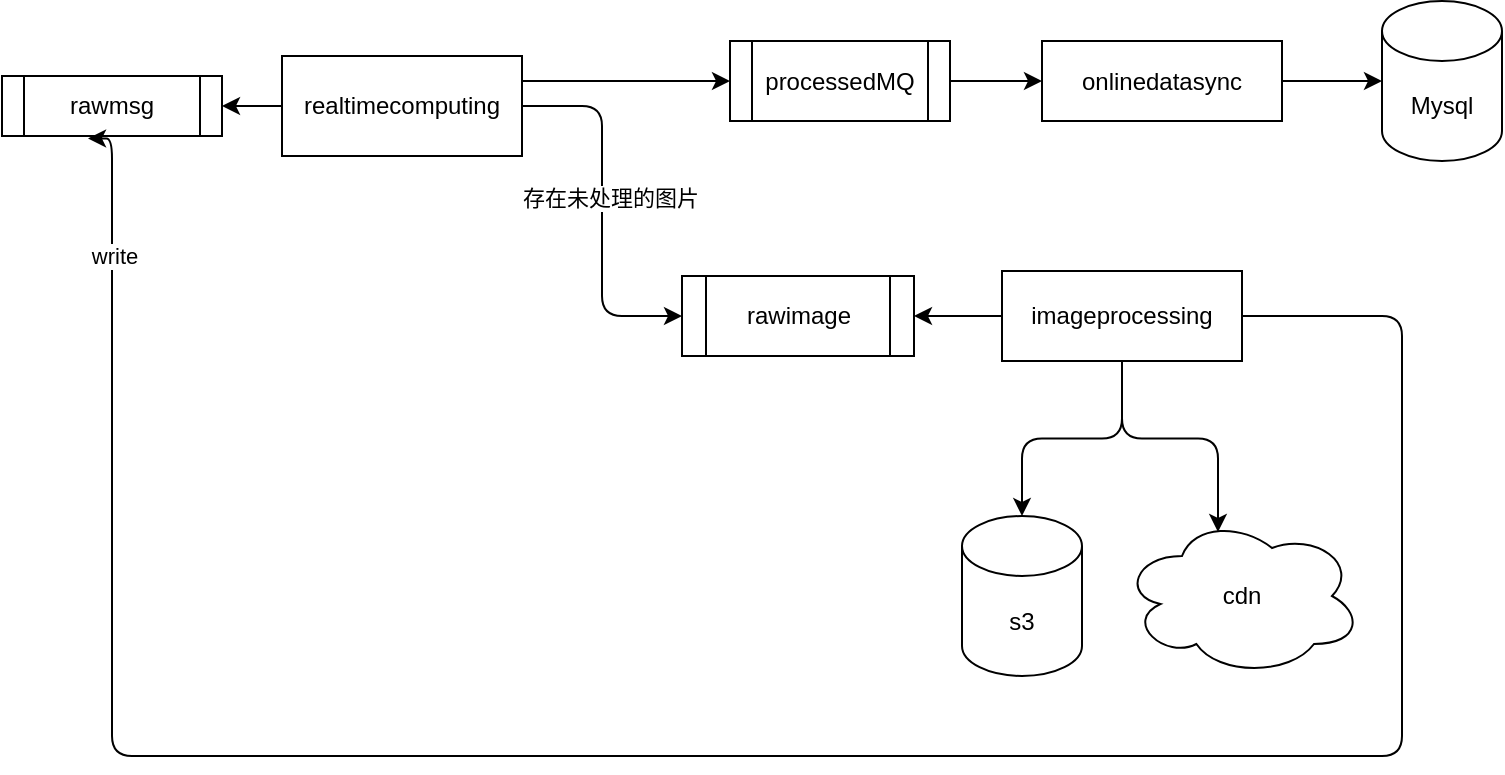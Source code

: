 <mxfile version="20.8.23" type="github">
  <diagram name="第 1 页" id="1XXpXtOkjBUIMSISewDr">
    <mxGraphModel dx="1306" dy="771" grid="1" gridSize="10" guides="1" tooltips="1" connect="1" arrows="1" fold="1" page="1" pageScale="1" pageWidth="827" pageHeight="1169" math="0" shadow="0">
      <root>
        <mxCell id="0" />
        <mxCell id="1" parent="0" />
        <mxCell id="e7Mo19qrPjvFysMxqBRO-8" style="edgeStyle=orthogonalEdgeStyle;rounded=0;orthogonalLoop=1;jettySize=auto;html=1;exitX=0;exitY=0.5;exitDx=0;exitDy=0;entryX=1;entryY=0.5;entryDx=0;entryDy=0;" edge="1" parent="1" source="e7Mo19qrPjvFysMxqBRO-1" target="e7Mo19qrPjvFysMxqBRO-7">
          <mxGeometry relative="1" as="geometry" />
        </mxCell>
        <mxCell id="e7Mo19qrPjvFysMxqBRO-22" style="edgeStyle=orthogonalEdgeStyle;rounded=1;orthogonalLoop=1;jettySize=auto;html=1;exitX=1;exitY=0.5;exitDx=0;exitDy=0;entryX=0;entryY=0.5;entryDx=0;entryDy=0;" edge="1" parent="1" source="e7Mo19qrPjvFysMxqBRO-1" target="e7Mo19qrPjvFysMxqBRO-2">
          <mxGeometry relative="1" as="geometry" />
        </mxCell>
        <mxCell id="e7Mo19qrPjvFysMxqBRO-24" value="存在未处理的图片" style="edgeLabel;html=1;align=center;verticalAlign=middle;resizable=0;points=[];" vertex="1" connectable="0" parent="e7Mo19qrPjvFysMxqBRO-22">
          <mxGeometry x="-0.07" y="4" relative="1" as="geometry">
            <mxPoint as="offset" />
          </mxGeometry>
        </mxCell>
        <mxCell id="e7Mo19qrPjvFysMxqBRO-25" style="edgeStyle=orthogonalEdgeStyle;rounded=1;orthogonalLoop=1;jettySize=auto;html=1;exitX=1;exitY=0.25;exitDx=0;exitDy=0;entryX=0;entryY=0.5;entryDx=0;entryDy=0;" edge="1" parent="1" source="e7Mo19qrPjvFysMxqBRO-1" target="e7Mo19qrPjvFysMxqBRO-19">
          <mxGeometry relative="1" as="geometry" />
        </mxCell>
        <mxCell id="e7Mo19qrPjvFysMxqBRO-1" value="realtimecomputing" style="rounded=0;whiteSpace=wrap;html=1;" vertex="1" parent="1">
          <mxGeometry x="190" y="180" width="120" height="50" as="geometry" />
        </mxCell>
        <mxCell id="e7Mo19qrPjvFysMxqBRO-2" value="rawimage" style="shape=process;whiteSpace=wrap;html=1;backgroundOutline=1;" vertex="1" parent="1">
          <mxGeometry x="390" y="290" width="116" height="40" as="geometry" />
        </mxCell>
        <mxCell id="e7Mo19qrPjvFysMxqBRO-4" value="s3" style="shape=cylinder3;whiteSpace=wrap;html=1;boundedLbl=1;backgroundOutline=1;size=15;" vertex="1" parent="1">
          <mxGeometry x="530" y="410" width="60" height="80" as="geometry" />
        </mxCell>
        <mxCell id="e7Mo19qrPjvFysMxqBRO-5" value="cdn" style="ellipse;shape=cloud;whiteSpace=wrap;html=1;" vertex="1" parent="1">
          <mxGeometry x="610" y="410" width="120" height="80" as="geometry" />
        </mxCell>
        <mxCell id="e7Mo19qrPjvFysMxqBRO-7" value="rawmsg" style="shape=process;whiteSpace=wrap;html=1;backgroundOutline=1;" vertex="1" parent="1">
          <mxGeometry x="50" y="190" width="110" height="30" as="geometry" />
        </mxCell>
        <mxCell id="e7Mo19qrPjvFysMxqBRO-11" style="edgeStyle=orthogonalEdgeStyle;rounded=0;orthogonalLoop=1;jettySize=auto;html=1;exitX=0;exitY=0.5;exitDx=0;exitDy=0;entryX=1;entryY=0.5;entryDx=0;entryDy=0;" edge="1" parent="1" source="e7Mo19qrPjvFysMxqBRO-9" target="e7Mo19qrPjvFysMxqBRO-2">
          <mxGeometry relative="1" as="geometry" />
        </mxCell>
        <mxCell id="e7Mo19qrPjvFysMxqBRO-13" style="edgeStyle=orthogonalEdgeStyle;rounded=1;orthogonalLoop=1;jettySize=auto;html=1;exitX=0.5;exitY=1;exitDx=0;exitDy=0;" edge="1" parent="1" source="e7Mo19qrPjvFysMxqBRO-9" target="e7Mo19qrPjvFysMxqBRO-4">
          <mxGeometry relative="1" as="geometry" />
        </mxCell>
        <mxCell id="e7Mo19qrPjvFysMxqBRO-14" style="edgeStyle=orthogonalEdgeStyle;rounded=1;orthogonalLoop=1;jettySize=auto;html=1;exitX=0.5;exitY=1;exitDx=0;exitDy=0;entryX=0.4;entryY=0.1;entryDx=0;entryDy=0;entryPerimeter=0;" edge="1" parent="1" source="e7Mo19qrPjvFysMxqBRO-9" target="e7Mo19qrPjvFysMxqBRO-5">
          <mxGeometry relative="1" as="geometry" />
        </mxCell>
        <mxCell id="e7Mo19qrPjvFysMxqBRO-15" style="edgeStyle=orthogonalEdgeStyle;rounded=1;orthogonalLoop=1;jettySize=auto;html=1;exitX=1;exitY=0.5;exitDx=0;exitDy=0;entryX=0.391;entryY=1.04;entryDx=0;entryDy=0;entryPerimeter=0;" edge="1" parent="1" source="e7Mo19qrPjvFysMxqBRO-9" target="e7Mo19qrPjvFysMxqBRO-7">
          <mxGeometry relative="1" as="geometry">
            <Array as="points">
              <mxPoint x="750" y="310" />
              <mxPoint x="750" y="530" />
              <mxPoint x="105" y="530" />
              <mxPoint x="105" y="221" />
            </Array>
          </mxGeometry>
        </mxCell>
        <mxCell id="e7Mo19qrPjvFysMxqBRO-23" value="write" style="edgeLabel;html=1;align=center;verticalAlign=middle;resizable=0;points=[];" vertex="1" connectable="0" parent="e7Mo19qrPjvFysMxqBRO-15">
          <mxGeometry x="0.889" y="-1" relative="1" as="geometry">
            <mxPoint as="offset" />
          </mxGeometry>
        </mxCell>
        <mxCell id="e7Mo19qrPjvFysMxqBRO-9" value="imageprocessing" style="rounded=0;whiteSpace=wrap;html=1;" vertex="1" parent="1">
          <mxGeometry x="550" y="287.5" width="120" height="45" as="geometry" />
        </mxCell>
        <mxCell id="e7Mo19qrPjvFysMxqBRO-18" style="edgeStyle=orthogonalEdgeStyle;rounded=1;orthogonalLoop=1;jettySize=auto;html=1;exitX=1;exitY=0.5;exitDx=0;exitDy=0;entryX=0;entryY=0.5;entryDx=0;entryDy=0;entryPerimeter=0;" edge="1" parent="1" source="e7Mo19qrPjvFysMxqBRO-16" target="e7Mo19qrPjvFysMxqBRO-17">
          <mxGeometry relative="1" as="geometry" />
        </mxCell>
        <mxCell id="e7Mo19qrPjvFysMxqBRO-16" value="onlinedatasync" style="rounded=0;whiteSpace=wrap;html=1;" vertex="1" parent="1">
          <mxGeometry x="570" y="172.5" width="120" height="40" as="geometry" />
        </mxCell>
        <mxCell id="e7Mo19qrPjvFysMxqBRO-17" value="Mysql" style="shape=cylinder3;whiteSpace=wrap;html=1;boundedLbl=1;backgroundOutline=1;size=15;" vertex="1" parent="1">
          <mxGeometry x="740" y="152.5" width="60" height="80" as="geometry" />
        </mxCell>
        <mxCell id="e7Mo19qrPjvFysMxqBRO-20" style="edgeStyle=orthogonalEdgeStyle;rounded=1;orthogonalLoop=1;jettySize=auto;html=1;exitX=1;exitY=0.5;exitDx=0;exitDy=0;entryX=0;entryY=0.5;entryDx=0;entryDy=0;" edge="1" parent="1" source="e7Mo19qrPjvFysMxqBRO-19" target="e7Mo19qrPjvFysMxqBRO-16">
          <mxGeometry relative="1" as="geometry" />
        </mxCell>
        <mxCell id="e7Mo19qrPjvFysMxqBRO-19" value="processedMQ" style="shape=process;whiteSpace=wrap;html=1;backgroundOutline=1;" vertex="1" parent="1">
          <mxGeometry x="414" y="172.5" width="110" height="40" as="geometry" />
        </mxCell>
      </root>
    </mxGraphModel>
  </diagram>
</mxfile>
